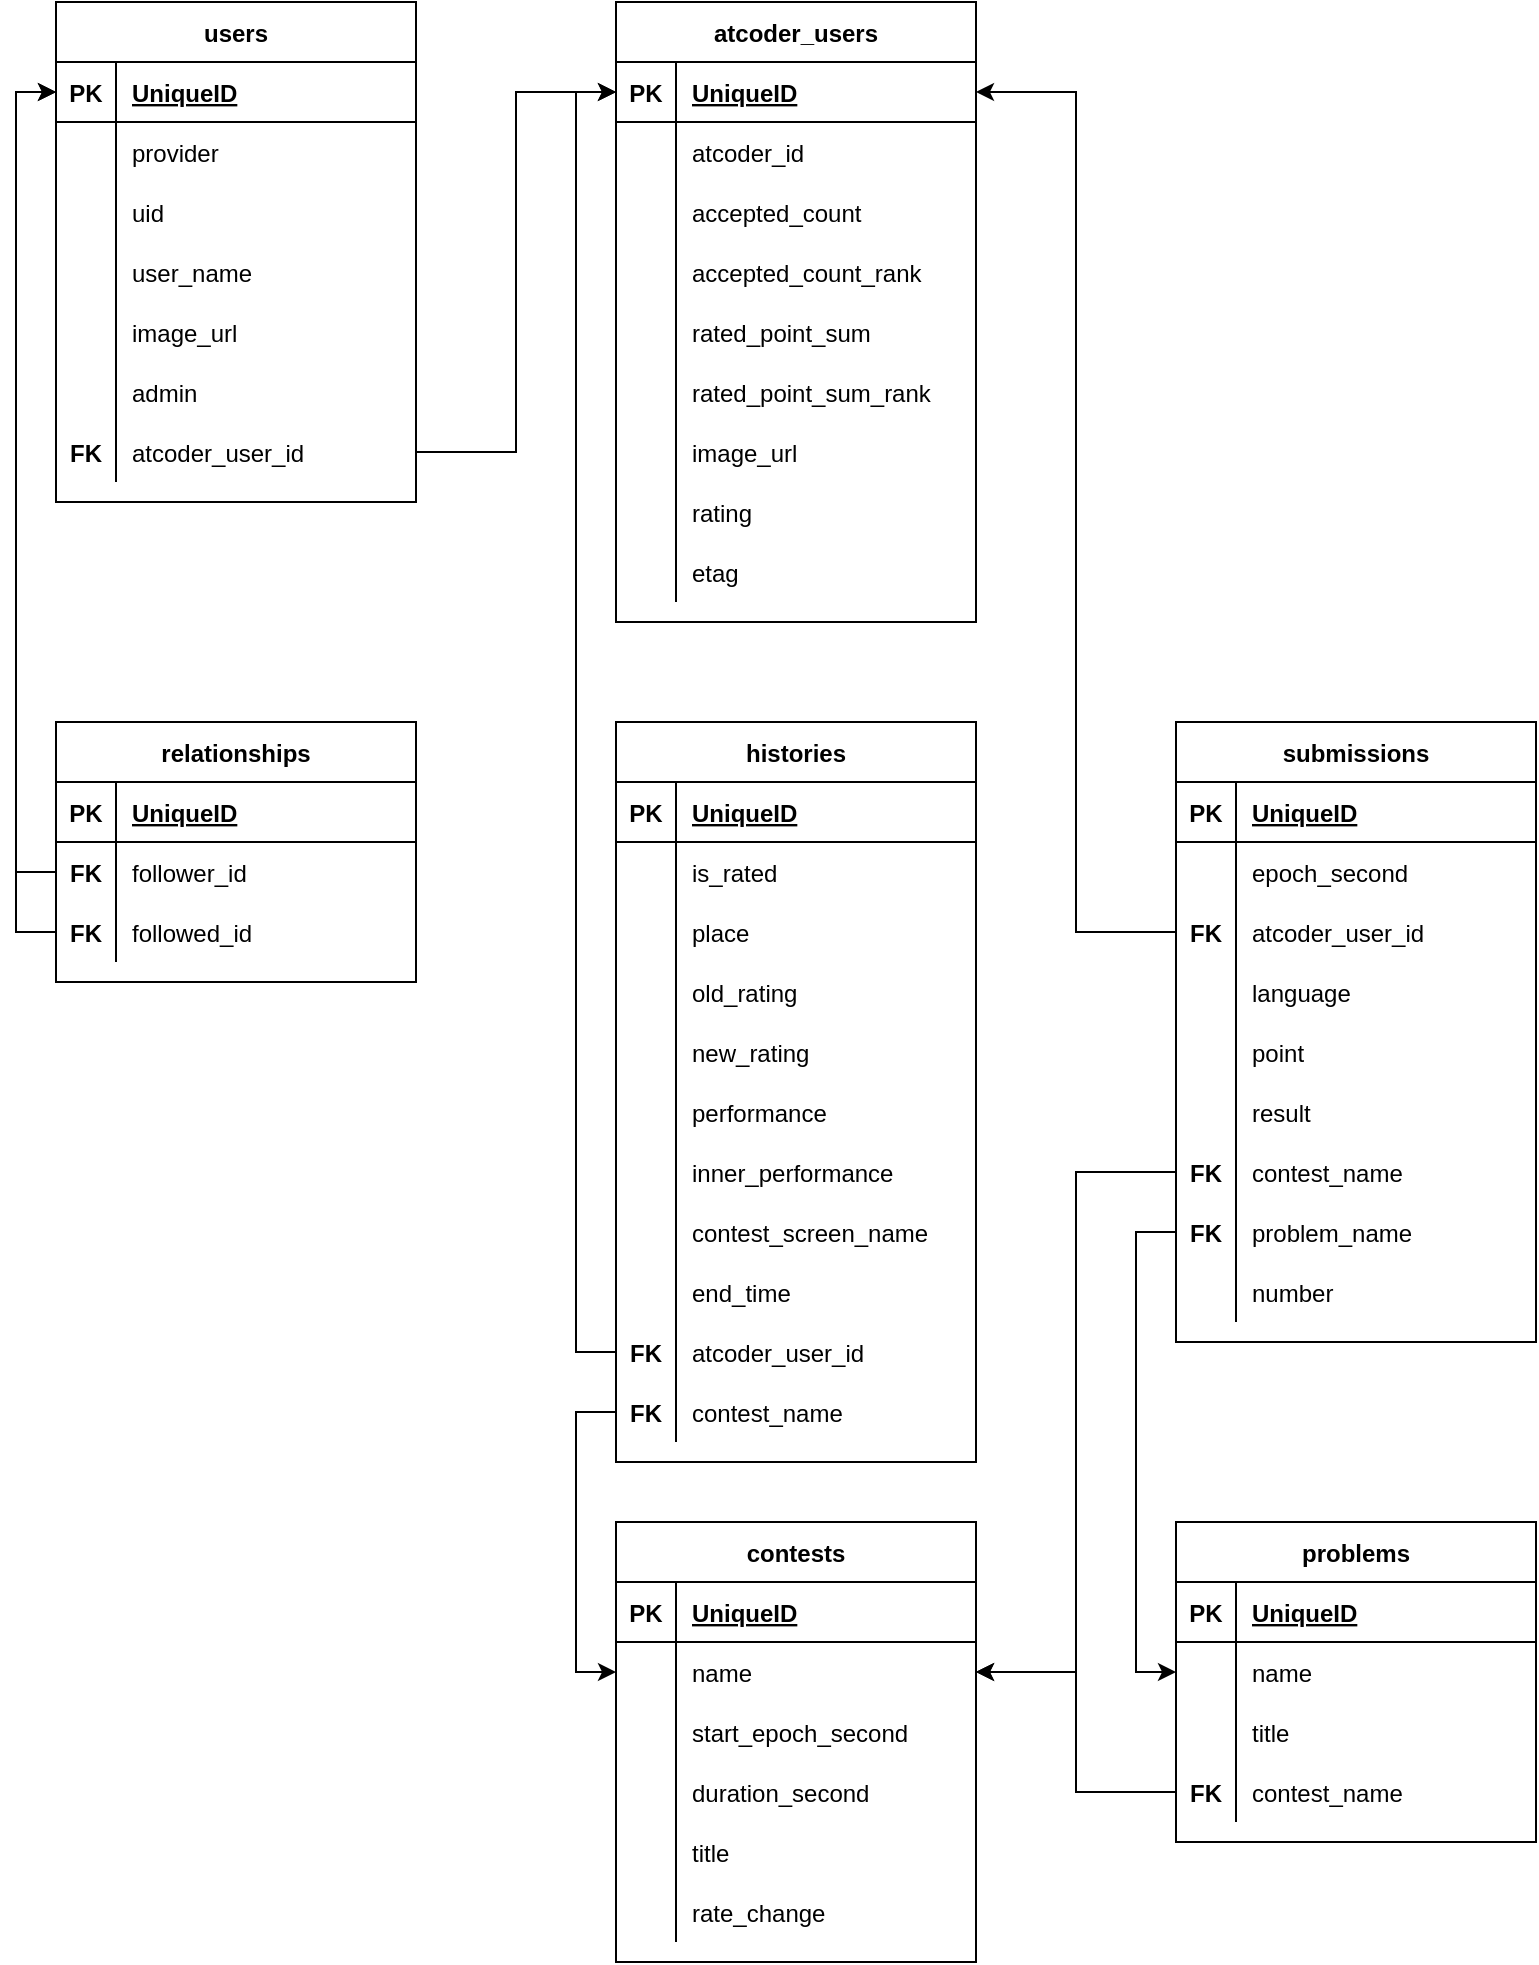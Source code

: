 <mxfile version="13.6.6" type="github">
  <diagram id="X06MHaF-r-GSOuP-bl4L" name="Page-1">
    <mxGraphModel dx="4175" dy="844" grid="1" gridSize="10" guides="1" tooltips="1" connect="1" arrows="1" fold="1" page="1" pageScale="1" pageWidth="827" pageHeight="1169" math="0" shadow="0">
      <root>
        <mxCell id="0" />
        <mxCell id="1" parent="0" />
        <mxCell id="7S8hIyD1JX0GwFK6pojB-204" value="users" style="shape=table;startSize=30;container=1;collapsible=1;childLayout=tableLayout;fixedRows=1;rowLines=0;fontStyle=1;align=center;resizeLast=1;" vertex="1" parent="1">
          <mxGeometry x="-2440" y="40" width="180" height="250" as="geometry" />
        </mxCell>
        <mxCell id="7S8hIyD1JX0GwFK6pojB-205" value="" style="shape=partialRectangle;collapsible=0;dropTarget=0;pointerEvents=0;fillColor=none;top=0;left=0;bottom=1;right=0;points=[[0,0.5],[1,0.5]];portConstraint=eastwest;" vertex="1" parent="7S8hIyD1JX0GwFK6pojB-204">
          <mxGeometry y="30" width="180" height="30" as="geometry" />
        </mxCell>
        <mxCell id="7S8hIyD1JX0GwFK6pojB-206" value="PK" style="shape=partialRectangle;connectable=0;fillColor=none;top=0;left=0;bottom=0;right=0;fontStyle=1;overflow=hidden;" vertex="1" parent="7S8hIyD1JX0GwFK6pojB-205">
          <mxGeometry width="30" height="30" as="geometry" />
        </mxCell>
        <mxCell id="7S8hIyD1JX0GwFK6pojB-207" value="UniqueID" style="shape=partialRectangle;connectable=0;fillColor=none;top=0;left=0;bottom=0;right=0;align=left;spacingLeft=6;fontStyle=5;overflow=hidden;" vertex="1" parent="7S8hIyD1JX0GwFK6pojB-205">
          <mxGeometry x="30" width="150" height="30" as="geometry" />
        </mxCell>
        <mxCell id="7S8hIyD1JX0GwFK6pojB-208" value="" style="shape=partialRectangle;collapsible=0;dropTarget=0;pointerEvents=0;fillColor=none;top=0;left=0;bottom=0;right=0;points=[[0,0.5],[1,0.5]];portConstraint=eastwest;" vertex="1" parent="7S8hIyD1JX0GwFK6pojB-204">
          <mxGeometry y="60" width="180" height="30" as="geometry" />
        </mxCell>
        <mxCell id="7S8hIyD1JX0GwFK6pojB-209" value="" style="shape=partialRectangle;connectable=0;fillColor=none;top=0;left=0;bottom=0;right=0;editable=1;overflow=hidden;" vertex="1" parent="7S8hIyD1JX0GwFK6pojB-208">
          <mxGeometry width="30" height="30" as="geometry" />
        </mxCell>
        <mxCell id="7S8hIyD1JX0GwFK6pojB-210" value="provider" style="shape=partialRectangle;connectable=0;fillColor=none;top=0;left=0;bottom=0;right=0;align=left;spacingLeft=6;overflow=hidden;" vertex="1" parent="7S8hIyD1JX0GwFK6pojB-208">
          <mxGeometry x="30" width="150" height="30" as="geometry" />
        </mxCell>
        <mxCell id="7S8hIyD1JX0GwFK6pojB-211" value="" style="shape=partialRectangle;collapsible=0;dropTarget=0;pointerEvents=0;fillColor=none;top=0;left=0;bottom=0;right=0;points=[[0,0.5],[1,0.5]];portConstraint=eastwest;" vertex="1" parent="7S8hIyD1JX0GwFK6pojB-204">
          <mxGeometry y="90" width="180" height="30" as="geometry" />
        </mxCell>
        <mxCell id="7S8hIyD1JX0GwFK6pojB-212" value="" style="shape=partialRectangle;connectable=0;fillColor=none;top=0;left=0;bottom=0;right=0;editable=1;overflow=hidden;" vertex="1" parent="7S8hIyD1JX0GwFK6pojB-211">
          <mxGeometry width="30" height="30" as="geometry" />
        </mxCell>
        <mxCell id="7S8hIyD1JX0GwFK6pojB-213" value="uid" style="shape=partialRectangle;connectable=0;fillColor=none;top=0;left=0;bottom=0;right=0;align=left;spacingLeft=6;overflow=hidden;" vertex="1" parent="7S8hIyD1JX0GwFK6pojB-211">
          <mxGeometry x="30" width="150" height="30" as="geometry" />
        </mxCell>
        <mxCell id="7S8hIyD1JX0GwFK6pojB-214" value="" style="shape=partialRectangle;collapsible=0;dropTarget=0;pointerEvents=0;fillColor=none;top=0;left=0;bottom=0;right=0;points=[[0,0.5],[1,0.5]];portConstraint=eastwest;" vertex="1" parent="7S8hIyD1JX0GwFK6pojB-204">
          <mxGeometry y="120" width="180" height="30" as="geometry" />
        </mxCell>
        <mxCell id="7S8hIyD1JX0GwFK6pojB-215" value="" style="shape=partialRectangle;connectable=0;fillColor=none;top=0;left=0;bottom=0;right=0;editable=1;overflow=hidden;" vertex="1" parent="7S8hIyD1JX0GwFK6pojB-214">
          <mxGeometry width="30" height="30" as="geometry" />
        </mxCell>
        <mxCell id="7S8hIyD1JX0GwFK6pojB-216" value="user_name" style="shape=partialRectangle;connectable=0;fillColor=none;top=0;left=0;bottom=0;right=0;align=left;spacingLeft=6;overflow=hidden;" vertex="1" parent="7S8hIyD1JX0GwFK6pojB-214">
          <mxGeometry x="30" width="150" height="30" as="geometry" />
        </mxCell>
        <mxCell id="7S8hIyD1JX0GwFK6pojB-217" value="" style="shape=partialRectangle;collapsible=0;dropTarget=0;pointerEvents=0;fillColor=none;top=0;left=0;bottom=0;right=0;points=[[0,0.5],[1,0.5]];portConstraint=eastwest;" vertex="1" parent="7S8hIyD1JX0GwFK6pojB-204">
          <mxGeometry y="150" width="180" height="30" as="geometry" />
        </mxCell>
        <mxCell id="7S8hIyD1JX0GwFK6pojB-218" value="" style="shape=partialRectangle;connectable=0;fillColor=none;top=0;left=0;bottom=0;right=0;editable=1;overflow=hidden;" vertex="1" parent="7S8hIyD1JX0GwFK6pojB-217">
          <mxGeometry width="30" height="30" as="geometry" />
        </mxCell>
        <mxCell id="7S8hIyD1JX0GwFK6pojB-219" value="image_url" style="shape=partialRectangle;connectable=0;fillColor=none;top=0;left=0;bottom=0;right=0;align=left;spacingLeft=6;overflow=hidden;" vertex="1" parent="7S8hIyD1JX0GwFK6pojB-217">
          <mxGeometry x="30" width="150" height="30" as="geometry" />
        </mxCell>
        <mxCell id="7S8hIyD1JX0GwFK6pojB-220" value="" style="shape=partialRectangle;collapsible=0;dropTarget=0;pointerEvents=0;fillColor=none;top=0;left=0;bottom=0;right=0;points=[[0,0.5],[1,0.5]];portConstraint=eastwest;" vertex="1" parent="7S8hIyD1JX0GwFK6pojB-204">
          <mxGeometry y="180" width="180" height="30" as="geometry" />
        </mxCell>
        <mxCell id="7S8hIyD1JX0GwFK6pojB-221" value="" style="shape=partialRectangle;connectable=0;fillColor=none;top=0;left=0;bottom=0;right=0;editable=1;overflow=hidden;" vertex="1" parent="7S8hIyD1JX0GwFK6pojB-220">
          <mxGeometry width="30" height="30" as="geometry" />
        </mxCell>
        <mxCell id="7S8hIyD1JX0GwFK6pojB-222" value="admin" style="shape=partialRectangle;connectable=0;fillColor=none;top=0;left=0;bottom=0;right=0;align=left;spacingLeft=6;overflow=hidden;" vertex="1" parent="7S8hIyD1JX0GwFK6pojB-220">
          <mxGeometry x="30" width="150" height="30" as="geometry" />
        </mxCell>
        <mxCell id="7S8hIyD1JX0GwFK6pojB-223" value="" style="shape=partialRectangle;collapsible=0;dropTarget=0;pointerEvents=0;fillColor=none;top=0;left=0;bottom=0;right=0;points=[[0,0.5],[1,0.5]];portConstraint=eastwest;" vertex="1" parent="7S8hIyD1JX0GwFK6pojB-204">
          <mxGeometry y="210" width="180" height="30" as="geometry" />
        </mxCell>
        <mxCell id="7S8hIyD1JX0GwFK6pojB-224" value="FK" style="shape=partialRectangle;connectable=0;fillColor=none;top=0;left=0;bottom=0;right=0;editable=1;overflow=hidden;fontStyle=1" vertex="1" parent="7S8hIyD1JX0GwFK6pojB-223">
          <mxGeometry width="30" height="30" as="geometry" />
        </mxCell>
        <mxCell id="7S8hIyD1JX0GwFK6pojB-225" value="atcoder_user_id" style="shape=partialRectangle;connectable=0;fillColor=none;top=0;left=0;bottom=0;right=0;align=left;spacingLeft=6;overflow=hidden;" vertex="1" parent="7S8hIyD1JX0GwFK6pojB-223">
          <mxGeometry x="30" width="150" height="30" as="geometry" />
        </mxCell>
        <mxCell id="7S8hIyD1JX0GwFK6pojB-230" style="edgeStyle=orthogonalEdgeStyle;rounded=0;orthogonalLoop=1;jettySize=auto;html=1;exitX=1;exitY=0.5;exitDx=0;exitDy=0;" edge="1" parent="1" source="7S8hIyD1JX0GwFK6pojB-223" target="7S8hIyD1JX0GwFK6pojB-177">
          <mxGeometry relative="1" as="geometry" />
        </mxCell>
        <mxCell id="7S8hIyD1JX0GwFK6pojB-231" style="edgeStyle=orthogonalEdgeStyle;rounded=0;orthogonalLoop=1;jettySize=auto;html=1;exitX=0;exitY=0.5;exitDx=0;exitDy=0;entryX=0;entryY=0.5;entryDx=0;entryDy=0;" edge="1" parent="1" source="7S8hIyD1JX0GwFK6pojB-7" target="7S8hIyD1JX0GwFK6pojB-205">
          <mxGeometry relative="1" as="geometry" />
        </mxCell>
        <mxCell id="7S8hIyD1JX0GwFK6pojB-232" style="edgeStyle=orthogonalEdgeStyle;rounded=0;orthogonalLoop=1;jettySize=auto;html=1;exitX=0;exitY=0.5;exitDx=0;exitDy=0;entryX=0;entryY=0.5;entryDx=0;entryDy=0;" edge="1" parent="1" source="7S8hIyD1JX0GwFK6pojB-10" target="7S8hIyD1JX0GwFK6pojB-205">
          <mxGeometry relative="1" as="geometry" />
        </mxCell>
        <mxCell id="7S8hIyD1JX0GwFK6pojB-3" value="relationships" style="shape=table;startSize=30;container=1;collapsible=1;childLayout=tableLayout;fixedRows=1;rowLines=0;fontStyle=1;align=center;resizeLast=1;" vertex="1" parent="1">
          <mxGeometry x="-2440" y="400" width="180" height="130" as="geometry" />
        </mxCell>
        <mxCell id="7S8hIyD1JX0GwFK6pojB-4" value="" style="shape=partialRectangle;collapsible=0;dropTarget=0;pointerEvents=0;fillColor=none;top=0;left=0;bottom=1;right=0;points=[[0,0.5],[1,0.5]];portConstraint=eastwest;" vertex="1" parent="7S8hIyD1JX0GwFK6pojB-3">
          <mxGeometry y="30" width="180" height="30" as="geometry" />
        </mxCell>
        <mxCell id="7S8hIyD1JX0GwFK6pojB-5" value="PK" style="shape=partialRectangle;connectable=0;fillColor=none;top=0;left=0;bottom=0;right=0;fontStyle=1;overflow=hidden;" vertex="1" parent="7S8hIyD1JX0GwFK6pojB-4">
          <mxGeometry width="30" height="30" as="geometry" />
        </mxCell>
        <mxCell id="7S8hIyD1JX0GwFK6pojB-6" value="UniqueID" style="shape=partialRectangle;connectable=0;fillColor=none;top=0;left=0;bottom=0;right=0;align=left;spacingLeft=6;fontStyle=5;overflow=hidden;" vertex="1" parent="7S8hIyD1JX0GwFK6pojB-4">
          <mxGeometry x="30" width="150" height="30" as="geometry" />
        </mxCell>
        <mxCell id="7S8hIyD1JX0GwFK6pojB-7" value="" style="shape=partialRectangle;collapsible=0;dropTarget=0;pointerEvents=0;fillColor=none;top=0;left=0;bottom=0;right=0;points=[[0,0.5],[1,0.5]];portConstraint=eastwest;" vertex="1" parent="7S8hIyD1JX0GwFK6pojB-3">
          <mxGeometry y="60" width="180" height="30" as="geometry" />
        </mxCell>
        <mxCell id="7S8hIyD1JX0GwFK6pojB-8" value="FK" style="shape=partialRectangle;connectable=0;fillColor=none;top=0;left=0;bottom=0;right=0;editable=1;overflow=hidden;fontStyle=1" vertex="1" parent="7S8hIyD1JX0GwFK6pojB-7">
          <mxGeometry width="30" height="30" as="geometry" />
        </mxCell>
        <mxCell id="7S8hIyD1JX0GwFK6pojB-9" value="follower_id" style="shape=partialRectangle;connectable=0;fillColor=none;top=0;left=0;bottom=0;right=0;align=left;spacingLeft=6;overflow=hidden;" vertex="1" parent="7S8hIyD1JX0GwFK6pojB-7">
          <mxGeometry x="30" width="150" height="30" as="geometry" />
        </mxCell>
        <mxCell id="7S8hIyD1JX0GwFK6pojB-10" value="" style="shape=partialRectangle;collapsible=0;dropTarget=0;pointerEvents=0;fillColor=none;top=0;left=0;bottom=0;right=0;points=[[0,0.5],[1,0.5]];portConstraint=eastwest;" vertex="1" parent="7S8hIyD1JX0GwFK6pojB-3">
          <mxGeometry y="90" width="180" height="30" as="geometry" />
        </mxCell>
        <mxCell id="7S8hIyD1JX0GwFK6pojB-11" value="FK" style="shape=partialRectangle;connectable=0;fillColor=none;top=0;left=0;bottom=0;right=0;editable=1;overflow=hidden;fontStyle=1" vertex="1" parent="7S8hIyD1JX0GwFK6pojB-10">
          <mxGeometry width="30" height="30" as="geometry" />
        </mxCell>
        <mxCell id="7S8hIyD1JX0GwFK6pojB-12" value="followed_id" style="shape=partialRectangle;connectable=0;fillColor=none;top=0;left=0;bottom=0;right=0;align=left;spacingLeft=6;overflow=hidden;" vertex="1" parent="7S8hIyD1JX0GwFK6pojB-10">
          <mxGeometry x="30" width="150" height="30" as="geometry" />
        </mxCell>
        <mxCell id="7S8hIyD1JX0GwFK6pojB-148" value="submissions" style="shape=table;startSize=30;container=1;collapsible=1;childLayout=tableLayout;fixedRows=1;rowLines=0;fontStyle=1;align=center;resizeLast=1;" vertex="1" parent="1">
          <mxGeometry x="-1880" y="400" width="180" height="310" as="geometry" />
        </mxCell>
        <mxCell id="7S8hIyD1JX0GwFK6pojB-149" value="" style="shape=partialRectangle;collapsible=0;dropTarget=0;pointerEvents=0;fillColor=none;top=0;left=0;bottom=1;right=0;points=[[0,0.5],[1,0.5]];portConstraint=eastwest;" vertex="1" parent="7S8hIyD1JX0GwFK6pojB-148">
          <mxGeometry y="30" width="180" height="30" as="geometry" />
        </mxCell>
        <mxCell id="7S8hIyD1JX0GwFK6pojB-150" value="PK" style="shape=partialRectangle;connectable=0;fillColor=none;top=0;left=0;bottom=0;right=0;fontStyle=1;overflow=hidden;" vertex="1" parent="7S8hIyD1JX0GwFK6pojB-149">
          <mxGeometry width="30" height="30" as="geometry" />
        </mxCell>
        <mxCell id="7S8hIyD1JX0GwFK6pojB-151" value="UniqueID" style="shape=partialRectangle;connectable=0;fillColor=none;top=0;left=0;bottom=0;right=0;align=left;spacingLeft=6;fontStyle=5;overflow=hidden;" vertex="1" parent="7S8hIyD1JX0GwFK6pojB-149">
          <mxGeometry x="30" width="150" height="30" as="geometry" />
        </mxCell>
        <mxCell id="7S8hIyD1JX0GwFK6pojB-152" value="" style="shape=partialRectangle;collapsible=0;dropTarget=0;pointerEvents=0;fillColor=none;top=0;left=0;bottom=0;right=0;points=[[0,0.5],[1,0.5]];portConstraint=eastwest;" vertex="1" parent="7S8hIyD1JX0GwFK6pojB-148">
          <mxGeometry y="60" width="180" height="30" as="geometry" />
        </mxCell>
        <mxCell id="7S8hIyD1JX0GwFK6pojB-153" value="" style="shape=partialRectangle;connectable=0;fillColor=none;top=0;left=0;bottom=0;right=0;editable=1;overflow=hidden;" vertex="1" parent="7S8hIyD1JX0GwFK6pojB-152">
          <mxGeometry width="30" height="30" as="geometry" />
        </mxCell>
        <mxCell id="7S8hIyD1JX0GwFK6pojB-154" value="epoch_second" style="shape=partialRectangle;connectable=0;fillColor=none;top=0;left=0;bottom=0;right=0;align=left;spacingLeft=6;overflow=hidden;" vertex="1" parent="7S8hIyD1JX0GwFK6pojB-152">
          <mxGeometry x="30" width="150" height="30" as="geometry" />
        </mxCell>
        <mxCell id="7S8hIyD1JX0GwFK6pojB-155" value="" style="shape=partialRectangle;collapsible=0;dropTarget=0;pointerEvents=0;fillColor=none;top=0;left=0;bottom=0;right=0;points=[[0,0.5],[1,0.5]];portConstraint=eastwest;" vertex="1" parent="7S8hIyD1JX0GwFK6pojB-148">
          <mxGeometry y="90" width="180" height="30" as="geometry" />
        </mxCell>
        <mxCell id="7S8hIyD1JX0GwFK6pojB-156" value="FK" style="shape=partialRectangle;connectable=0;fillColor=none;top=0;left=0;bottom=0;right=0;editable=1;overflow=hidden;fontStyle=1" vertex="1" parent="7S8hIyD1JX0GwFK6pojB-155">
          <mxGeometry width="30" height="30" as="geometry" />
        </mxCell>
        <mxCell id="7S8hIyD1JX0GwFK6pojB-157" value="atcoder_user_id" style="shape=partialRectangle;connectable=0;fillColor=none;top=0;left=0;bottom=0;right=0;align=left;spacingLeft=6;overflow=hidden;" vertex="1" parent="7S8hIyD1JX0GwFK6pojB-155">
          <mxGeometry x="30" width="150" height="30" as="geometry" />
        </mxCell>
        <mxCell id="7S8hIyD1JX0GwFK6pojB-158" value="" style="shape=partialRectangle;collapsible=0;dropTarget=0;pointerEvents=0;fillColor=none;top=0;left=0;bottom=0;right=0;points=[[0,0.5],[1,0.5]];portConstraint=eastwest;" vertex="1" parent="7S8hIyD1JX0GwFK6pojB-148">
          <mxGeometry y="120" width="180" height="30" as="geometry" />
        </mxCell>
        <mxCell id="7S8hIyD1JX0GwFK6pojB-159" value="" style="shape=partialRectangle;connectable=0;fillColor=none;top=0;left=0;bottom=0;right=0;editable=1;overflow=hidden;" vertex="1" parent="7S8hIyD1JX0GwFK6pojB-158">
          <mxGeometry width="30" height="30" as="geometry" />
        </mxCell>
        <mxCell id="7S8hIyD1JX0GwFK6pojB-160" value="language" style="shape=partialRectangle;connectable=0;fillColor=none;top=0;left=0;bottom=0;right=0;align=left;spacingLeft=6;overflow=hidden;" vertex="1" parent="7S8hIyD1JX0GwFK6pojB-158">
          <mxGeometry x="30" width="150" height="30" as="geometry" />
        </mxCell>
        <mxCell id="7S8hIyD1JX0GwFK6pojB-161" value="" style="shape=partialRectangle;collapsible=0;dropTarget=0;pointerEvents=0;fillColor=none;top=0;left=0;bottom=0;right=0;points=[[0,0.5],[1,0.5]];portConstraint=eastwest;" vertex="1" parent="7S8hIyD1JX0GwFK6pojB-148">
          <mxGeometry y="150" width="180" height="30" as="geometry" />
        </mxCell>
        <mxCell id="7S8hIyD1JX0GwFK6pojB-162" value="" style="shape=partialRectangle;connectable=0;fillColor=none;top=0;left=0;bottom=0;right=0;editable=1;overflow=hidden;" vertex="1" parent="7S8hIyD1JX0GwFK6pojB-161">
          <mxGeometry width="30" height="30" as="geometry" />
        </mxCell>
        <mxCell id="7S8hIyD1JX0GwFK6pojB-163" value="point" style="shape=partialRectangle;connectable=0;fillColor=none;top=0;left=0;bottom=0;right=0;align=left;spacingLeft=6;overflow=hidden;" vertex="1" parent="7S8hIyD1JX0GwFK6pojB-161">
          <mxGeometry x="30" width="150" height="30" as="geometry" />
        </mxCell>
        <mxCell id="7S8hIyD1JX0GwFK6pojB-164" value="" style="shape=partialRectangle;collapsible=0;dropTarget=0;pointerEvents=0;fillColor=none;top=0;left=0;bottom=0;right=0;points=[[0,0.5],[1,0.5]];portConstraint=eastwest;" vertex="1" parent="7S8hIyD1JX0GwFK6pojB-148">
          <mxGeometry y="180" width="180" height="30" as="geometry" />
        </mxCell>
        <mxCell id="7S8hIyD1JX0GwFK6pojB-165" value="" style="shape=partialRectangle;connectable=0;fillColor=none;top=0;left=0;bottom=0;right=0;editable=1;overflow=hidden;" vertex="1" parent="7S8hIyD1JX0GwFK6pojB-164">
          <mxGeometry width="30" height="30" as="geometry" />
        </mxCell>
        <mxCell id="7S8hIyD1JX0GwFK6pojB-166" value="result" style="shape=partialRectangle;connectable=0;fillColor=none;top=0;left=0;bottom=0;right=0;align=left;spacingLeft=6;overflow=hidden;" vertex="1" parent="7S8hIyD1JX0GwFK6pojB-164">
          <mxGeometry x="30" width="150" height="30" as="geometry" />
        </mxCell>
        <mxCell id="7S8hIyD1JX0GwFK6pojB-167" value="" style="shape=partialRectangle;collapsible=0;dropTarget=0;pointerEvents=0;fillColor=none;top=0;left=0;bottom=0;right=0;points=[[0,0.5],[1,0.5]];portConstraint=eastwest;" vertex="1" parent="7S8hIyD1JX0GwFK6pojB-148">
          <mxGeometry y="210" width="180" height="30" as="geometry" />
        </mxCell>
        <mxCell id="7S8hIyD1JX0GwFK6pojB-168" value="FK" style="shape=partialRectangle;connectable=0;fillColor=none;top=0;left=0;bottom=0;right=0;editable=1;overflow=hidden;fontStyle=1" vertex="1" parent="7S8hIyD1JX0GwFK6pojB-167">
          <mxGeometry width="30" height="30" as="geometry" />
        </mxCell>
        <mxCell id="7S8hIyD1JX0GwFK6pojB-169" value="contest_name" style="shape=partialRectangle;connectable=0;fillColor=none;top=0;left=0;bottom=0;right=0;align=left;spacingLeft=6;overflow=hidden;" vertex="1" parent="7S8hIyD1JX0GwFK6pojB-167">
          <mxGeometry x="30" width="150" height="30" as="geometry" />
        </mxCell>
        <mxCell id="7S8hIyD1JX0GwFK6pojB-170" value="" style="shape=partialRectangle;collapsible=0;dropTarget=0;pointerEvents=0;fillColor=none;top=0;left=0;bottom=0;right=0;points=[[0,0.5],[1,0.5]];portConstraint=eastwest;" vertex="1" parent="7S8hIyD1JX0GwFK6pojB-148">
          <mxGeometry y="240" width="180" height="30" as="geometry" />
        </mxCell>
        <mxCell id="7S8hIyD1JX0GwFK6pojB-171" value="FK" style="shape=partialRectangle;connectable=0;fillColor=none;top=0;left=0;bottom=0;right=0;editable=1;overflow=hidden;fontStyle=1" vertex="1" parent="7S8hIyD1JX0GwFK6pojB-170">
          <mxGeometry width="30" height="30" as="geometry" />
        </mxCell>
        <mxCell id="7S8hIyD1JX0GwFK6pojB-172" value="problem_name" style="shape=partialRectangle;connectable=0;fillColor=none;top=0;left=0;bottom=0;right=0;align=left;spacingLeft=6;overflow=hidden;" vertex="1" parent="7S8hIyD1JX0GwFK6pojB-170">
          <mxGeometry x="30" width="150" height="30" as="geometry" />
        </mxCell>
        <mxCell id="7S8hIyD1JX0GwFK6pojB-173" value="" style="shape=partialRectangle;collapsible=0;dropTarget=0;pointerEvents=0;fillColor=none;top=0;left=0;bottom=0;right=0;points=[[0,0.5],[1,0.5]];portConstraint=eastwest;" vertex="1" parent="7S8hIyD1JX0GwFK6pojB-148">
          <mxGeometry y="270" width="180" height="30" as="geometry" />
        </mxCell>
        <mxCell id="7S8hIyD1JX0GwFK6pojB-174" value="" style="shape=partialRectangle;connectable=0;fillColor=none;top=0;left=0;bottom=0;right=0;editable=1;overflow=hidden;fontStyle=1" vertex="1" parent="7S8hIyD1JX0GwFK6pojB-173">
          <mxGeometry width="30" height="30" as="geometry" />
        </mxCell>
        <mxCell id="7S8hIyD1JX0GwFK6pojB-175" value="number" style="shape=partialRectangle;connectable=0;fillColor=none;top=0;left=0;bottom=0;right=0;align=left;spacingLeft=6;overflow=hidden;" vertex="1" parent="7S8hIyD1JX0GwFK6pojB-173">
          <mxGeometry x="30" width="150" height="30" as="geometry" />
        </mxCell>
        <mxCell id="7S8hIyD1JX0GwFK6pojB-246" style="edgeStyle=orthogonalEdgeStyle;rounded=0;orthogonalLoop=1;jettySize=auto;html=1;exitX=0;exitY=0.5;exitDx=0;exitDy=0;entryX=1;entryY=0.5;entryDx=0;entryDy=0;" edge="1" parent="1" source="7S8hIyD1JX0GwFK6pojB-155" target="7S8hIyD1JX0GwFK6pojB-177">
          <mxGeometry relative="1" as="geometry">
            <Array as="points">
              <mxPoint x="-1930" y="505" />
              <mxPoint x="-1930" y="85" />
            </Array>
          </mxGeometry>
        </mxCell>
        <mxCell id="7S8hIyD1JX0GwFK6pojB-176" value="atcoder_users" style="shape=table;startSize=30;container=1;collapsible=1;childLayout=tableLayout;fixedRows=1;rowLines=0;fontStyle=1;align=center;resizeLast=1;" vertex="1" parent="1">
          <mxGeometry x="-2160" y="40" width="180" height="310" as="geometry" />
        </mxCell>
        <mxCell id="7S8hIyD1JX0GwFK6pojB-177" value="" style="shape=partialRectangle;collapsible=0;dropTarget=0;pointerEvents=0;fillColor=none;top=0;left=0;bottom=1;right=0;points=[[0,0.5],[1,0.5]];portConstraint=eastwest;" vertex="1" parent="7S8hIyD1JX0GwFK6pojB-176">
          <mxGeometry y="30" width="180" height="30" as="geometry" />
        </mxCell>
        <mxCell id="7S8hIyD1JX0GwFK6pojB-178" value="PK" style="shape=partialRectangle;connectable=0;fillColor=none;top=0;left=0;bottom=0;right=0;fontStyle=1;overflow=hidden;" vertex="1" parent="7S8hIyD1JX0GwFK6pojB-177">
          <mxGeometry width="30" height="30" as="geometry" />
        </mxCell>
        <mxCell id="7S8hIyD1JX0GwFK6pojB-179" value="UniqueID" style="shape=partialRectangle;connectable=0;fillColor=none;top=0;left=0;bottom=0;right=0;align=left;spacingLeft=6;fontStyle=5;overflow=hidden;" vertex="1" parent="7S8hIyD1JX0GwFK6pojB-177">
          <mxGeometry x="30" width="150" height="30" as="geometry" />
        </mxCell>
        <mxCell id="7S8hIyD1JX0GwFK6pojB-180" value="" style="shape=partialRectangle;collapsible=0;dropTarget=0;pointerEvents=0;fillColor=none;top=0;left=0;bottom=0;right=0;points=[[0,0.5],[1,0.5]];portConstraint=eastwest;" vertex="1" parent="7S8hIyD1JX0GwFK6pojB-176">
          <mxGeometry y="60" width="180" height="30" as="geometry" />
        </mxCell>
        <mxCell id="7S8hIyD1JX0GwFK6pojB-181" value="" style="shape=partialRectangle;connectable=0;fillColor=none;top=0;left=0;bottom=0;right=0;editable=1;overflow=hidden;" vertex="1" parent="7S8hIyD1JX0GwFK6pojB-180">
          <mxGeometry width="30" height="30" as="geometry" />
        </mxCell>
        <mxCell id="7S8hIyD1JX0GwFK6pojB-182" value="atcoder_id" style="shape=partialRectangle;connectable=0;fillColor=none;top=0;left=0;bottom=0;right=0;align=left;spacingLeft=6;overflow=hidden;" vertex="1" parent="7S8hIyD1JX0GwFK6pojB-180">
          <mxGeometry x="30" width="150" height="30" as="geometry" />
        </mxCell>
        <mxCell id="7S8hIyD1JX0GwFK6pojB-183" value="" style="shape=partialRectangle;collapsible=0;dropTarget=0;pointerEvents=0;fillColor=none;top=0;left=0;bottom=0;right=0;points=[[0,0.5],[1,0.5]];portConstraint=eastwest;" vertex="1" parent="7S8hIyD1JX0GwFK6pojB-176">
          <mxGeometry y="90" width="180" height="30" as="geometry" />
        </mxCell>
        <mxCell id="7S8hIyD1JX0GwFK6pojB-184" value="" style="shape=partialRectangle;connectable=0;fillColor=none;top=0;left=0;bottom=0;right=0;editable=1;overflow=hidden;" vertex="1" parent="7S8hIyD1JX0GwFK6pojB-183">
          <mxGeometry width="30" height="30" as="geometry" />
        </mxCell>
        <mxCell id="7S8hIyD1JX0GwFK6pojB-185" value="accepted_count" style="shape=partialRectangle;connectable=0;fillColor=none;top=0;left=0;bottom=0;right=0;align=left;spacingLeft=6;overflow=hidden;" vertex="1" parent="7S8hIyD1JX0GwFK6pojB-183">
          <mxGeometry x="30" width="150" height="30" as="geometry" />
        </mxCell>
        <mxCell id="7S8hIyD1JX0GwFK6pojB-186" value="" style="shape=partialRectangle;collapsible=0;dropTarget=0;pointerEvents=0;fillColor=none;top=0;left=0;bottom=0;right=0;points=[[0,0.5],[1,0.5]];portConstraint=eastwest;" vertex="1" parent="7S8hIyD1JX0GwFK6pojB-176">
          <mxGeometry y="120" width="180" height="30" as="geometry" />
        </mxCell>
        <mxCell id="7S8hIyD1JX0GwFK6pojB-187" value="" style="shape=partialRectangle;connectable=0;fillColor=none;top=0;left=0;bottom=0;right=0;editable=1;overflow=hidden;" vertex="1" parent="7S8hIyD1JX0GwFK6pojB-186">
          <mxGeometry width="30" height="30" as="geometry" />
        </mxCell>
        <mxCell id="7S8hIyD1JX0GwFK6pojB-188" value="accepted_count_rank" style="shape=partialRectangle;connectable=0;fillColor=none;top=0;left=0;bottom=0;right=0;align=left;spacingLeft=6;overflow=hidden;" vertex="1" parent="7S8hIyD1JX0GwFK6pojB-186">
          <mxGeometry x="30" width="150" height="30" as="geometry" />
        </mxCell>
        <mxCell id="7S8hIyD1JX0GwFK6pojB-189" value="" style="shape=partialRectangle;collapsible=0;dropTarget=0;pointerEvents=0;fillColor=none;top=0;left=0;bottom=0;right=0;points=[[0,0.5],[1,0.5]];portConstraint=eastwest;" vertex="1" parent="7S8hIyD1JX0GwFK6pojB-176">
          <mxGeometry y="150" width="180" height="30" as="geometry" />
        </mxCell>
        <mxCell id="7S8hIyD1JX0GwFK6pojB-190" value="" style="shape=partialRectangle;connectable=0;fillColor=none;top=0;left=0;bottom=0;right=0;editable=1;overflow=hidden;" vertex="1" parent="7S8hIyD1JX0GwFK6pojB-189">
          <mxGeometry width="30" height="30" as="geometry" />
        </mxCell>
        <mxCell id="7S8hIyD1JX0GwFK6pojB-191" value="rated_point_sum" style="shape=partialRectangle;connectable=0;fillColor=none;top=0;left=0;bottom=0;right=0;align=left;spacingLeft=6;overflow=hidden;" vertex="1" parent="7S8hIyD1JX0GwFK6pojB-189">
          <mxGeometry x="30" width="150" height="30" as="geometry" />
        </mxCell>
        <mxCell id="7S8hIyD1JX0GwFK6pojB-192" value="" style="shape=partialRectangle;collapsible=0;dropTarget=0;pointerEvents=0;fillColor=none;top=0;left=0;bottom=0;right=0;points=[[0,0.5],[1,0.5]];portConstraint=eastwest;" vertex="1" parent="7S8hIyD1JX0GwFK6pojB-176">
          <mxGeometry y="180" width="180" height="30" as="geometry" />
        </mxCell>
        <mxCell id="7S8hIyD1JX0GwFK6pojB-193" value="" style="shape=partialRectangle;connectable=0;fillColor=none;top=0;left=0;bottom=0;right=0;editable=1;overflow=hidden;" vertex="1" parent="7S8hIyD1JX0GwFK6pojB-192">
          <mxGeometry width="30" height="30" as="geometry" />
        </mxCell>
        <mxCell id="7S8hIyD1JX0GwFK6pojB-194" value="rated_point_sum_rank" style="shape=partialRectangle;connectable=0;fillColor=none;top=0;left=0;bottom=0;right=0;align=left;spacingLeft=6;overflow=hidden;" vertex="1" parent="7S8hIyD1JX0GwFK6pojB-192">
          <mxGeometry x="30" width="150" height="30" as="geometry" />
        </mxCell>
        <mxCell id="7S8hIyD1JX0GwFK6pojB-195" value="" style="shape=partialRectangle;collapsible=0;dropTarget=0;pointerEvents=0;fillColor=none;top=0;left=0;bottom=0;right=0;points=[[0,0.5],[1,0.5]];portConstraint=eastwest;" vertex="1" parent="7S8hIyD1JX0GwFK6pojB-176">
          <mxGeometry y="210" width="180" height="30" as="geometry" />
        </mxCell>
        <mxCell id="7S8hIyD1JX0GwFK6pojB-196" value="" style="shape=partialRectangle;connectable=0;fillColor=none;top=0;left=0;bottom=0;right=0;editable=1;overflow=hidden;" vertex="1" parent="7S8hIyD1JX0GwFK6pojB-195">
          <mxGeometry width="30" height="30" as="geometry" />
        </mxCell>
        <mxCell id="7S8hIyD1JX0GwFK6pojB-197" value="image_url" style="shape=partialRectangle;connectable=0;fillColor=none;top=0;left=0;bottom=0;right=0;align=left;spacingLeft=6;overflow=hidden;" vertex="1" parent="7S8hIyD1JX0GwFK6pojB-195">
          <mxGeometry x="30" width="150" height="30" as="geometry" />
        </mxCell>
        <mxCell id="7S8hIyD1JX0GwFK6pojB-198" value="" style="shape=partialRectangle;collapsible=0;dropTarget=0;pointerEvents=0;fillColor=none;top=0;left=0;bottom=0;right=0;points=[[0,0.5],[1,0.5]];portConstraint=eastwest;" vertex="1" parent="7S8hIyD1JX0GwFK6pojB-176">
          <mxGeometry y="240" width="180" height="30" as="geometry" />
        </mxCell>
        <mxCell id="7S8hIyD1JX0GwFK6pojB-199" value="" style="shape=partialRectangle;connectable=0;fillColor=none;top=0;left=0;bottom=0;right=0;editable=1;overflow=hidden;" vertex="1" parent="7S8hIyD1JX0GwFK6pojB-198">
          <mxGeometry width="30" height="30" as="geometry" />
        </mxCell>
        <mxCell id="7S8hIyD1JX0GwFK6pojB-200" value="rating" style="shape=partialRectangle;connectable=0;fillColor=none;top=0;left=0;bottom=0;right=0;align=left;spacingLeft=6;overflow=hidden;" vertex="1" parent="7S8hIyD1JX0GwFK6pojB-198">
          <mxGeometry x="30" width="150" height="30" as="geometry" />
        </mxCell>
        <mxCell id="7S8hIyD1JX0GwFK6pojB-201" value="" style="shape=partialRectangle;collapsible=0;dropTarget=0;pointerEvents=0;fillColor=none;top=0;left=0;bottom=0;right=0;points=[[0,0.5],[1,0.5]];portConstraint=eastwest;" vertex="1" parent="7S8hIyD1JX0GwFK6pojB-176">
          <mxGeometry y="270" width="180" height="30" as="geometry" />
        </mxCell>
        <mxCell id="7S8hIyD1JX0GwFK6pojB-202" value="" style="shape=partialRectangle;connectable=0;fillColor=none;top=0;left=0;bottom=0;right=0;editable=1;overflow=hidden;" vertex="1" parent="7S8hIyD1JX0GwFK6pojB-201">
          <mxGeometry width="30" height="30" as="geometry" />
        </mxCell>
        <mxCell id="7S8hIyD1JX0GwFK6pojB-203" value="etag" style="shape=partialRectangle;connectable=0;fillColor=none;top=0;left=0;bottom=0;right=0;align=left;spacingLeft=6;overflow=hidden;" vertex="1" parent="7S8hIyD1JX0GwFK6pojB-201">
          <mxGeometry x="30" width="150" height="30" as="geometry" />
        </mxCell>
        <mxCell id="7S8hIyD1JX0GwFK6pojB-87" value="histories" style="shape=table;startSize=30;container=1;collapsible=1;childLayout=tableLayout;fixedRows=1;rowLines=0;fontStyle=1;align=center;resizeLast=1;" vertex="1" parent="1">
          <mxGeometry x="-2160" y="400" width="180" height="370" as="geometry" />
        </mxCell>
        <mxCell id="7S8hIyD1JX0GwFK6pojB-88" value="" style="shape=partialRectangle;collapsible=0;dropTarget=0;pointerEvents=0;fillColor=none;top=0;left=0;bottom=1;right=0;points=[[0,0.5],[1,0.5]];portConstraint=eastwest;" vertex="1" parent="7S8hIyD1JX0GwFK6pojB-87">
          <mxGeometry y="30" width="180" height="30" as="geometry" />
        </mxCell>
        <mxCell id="7S8hIyD1JX0GwFK6pojB-89" value="PK" style="shape=partialRectangle;connectable=0;fillColor=none;top=0;left=0;bottom=0;right=0;fontStyle=1;overflow=hidden;" vertex="1" parent="7S8hIyD1JX0GwFK6pojB-88">
          <mxGeometry width="30" height="30" as="geometry" />
        </mxCell>
        <mxCell id="7S8hIyD1JX0GwFK6pojB-90" value="UniqueID" style="shape=partialRectangle;connectable=0;fillColor=none;top=0;left=0;bottom=0;right=0;align=left;spacingLeft=6;fontStyle=5;overflow=hidden;" vertex="1" parent="7S8hIyD1JX0GwFK6pojB-88">
          <mxGeometry x="30" width="150" height="30" as="geometry" />
        </mxCell>
        <mxCell id="7S8hIyD1JX0GwFK6pojB-91" value="" style="shape=partialRectangle;collapsible=0;dropTarget=0;pointerEvents=0;fillColor=none;top=0;left=0;bottom=0;right=0;points=[[0,0.5],[1,0.5]];portConstraint=eastwest;" vertex="1" parent="7S8hIyD1JX0GwFK6pojB-87">
          <mxGeometry y="60" width="180" height="30" as="geometry" />
        </mxCell>
        <mxCell id="7S8hIyD1JX0GwFK6pojB-92" value="" style="shape=partialRectangle;connectable=0;fillColor=none;top=0;left=0;bottom=0;right=0;editable=1;overflow=hidden;" vertex="1" parent="7S8hIyD1JX0GwFK6pojB-91">
          <mxGeometry width="30" height="30" as="geometry" />
        </mxCell>
        <mxCell id="7S8hIyD1JX0GwFK6pojB-93" value="is_rated" style="shape=partialRectangle;connectable=0;fillColor=none;top=0;left=0;bottom=0;right=0;align=left;spacingLeft=6;overflow=hidden;" vertex="1" parent="7S8hIyD1JX0GwFK6pojB-91">
          <mxGeometry x="30" width="150" height="30" as="geometry" />
        </mxCell>
        <mxCell id="7S8hIyD1JX0GwFK6pojB-94" value="" style="shape=partialRectangle;collapsible=0;dropTarget=0;pointerEvents=0;fillColor=none;top=0;left=0;bottom=0;right=0;points=[[0,0.5],[1,0.5]];portConstraint=eastwest;" vertex="1" parent="7S8hIyD1JX0GwFK6pojB-87">
          <mxGeometry y="90" width="180" height="30" as="geometry" />
        </mxCell>
        <mxCell id="7S8hIyD1JX0GwFK6pojB-95" value="" style="shape=partialRectangle;connectable=0;fillColor=none;top=0;left=0;bottom=0;right=0;editable=1;overflow=hidden;" vertex="1" parent="7S8hIyD1JX0GwFK6pojB-94">
          <mxGeometry width="30" height="30" as="geometry" />
        </mxCell>
        <mxCell id="7S8hIyD1JX0GwFK6pojB-96" value="place" style="shape=partialRectangle;connectable=0;fillColor=none;top=0;left=0;bottom=0;right=0;align=left;spacingLeft=6;overflow=hidden;" vertex="1" parent="7S8hIyD1JX0GwFK6pojB-94">
          <mxGeometry x="30" width="150" height="30" as="geometry" />
        </mxCell>
        <mxCell id="7S8hIyD1JX0GwFK6pojB-97" value="" style="shape=partialRectangle;collapsible=0;dropTarget=0;pointerEvents=0;fillColor=none;top=0;left=0;bottom=0;right=0;points=[[0,0.5],[1,0.5]];portConstraint=eastwest;" vertex="1" parent="7S8hIyD1JX0GwFK6pojB-87">
          <mxGeometry y="120" width="180" height="30" as="geometry" />
        </mxCell>
        <mxCell id="7S8hIyD1JX0GwFK6pojB-98" value="" style="shape=partialRectangle;connectable=0;fillColor=none;top=0;left=0;bottom=0;right=0;editable=1;overflow=hidden;" vertex="1" parent="7S8hIyD1JX0GwFK6pojB-97">
          <mxGeometry width="30" height="30" as="geometry" />
        </mxCell>
        <mxCell id="7S8hIyD1JX0GwFK6pojB-99" value="old_rating" style="shape=partialRectangle;connectable=0;fillColor=none;top=0;left=0;bottom=0;right=0;align=left;spacingLeft=6;overflow=hidden;" vertex="1" parent="7S8hIyD1JX0GwFK6pojB-97">
          <mxGeometry x="30" width="150" height="30" as="geometry" />
        </mxCell>
        <mxCell id="7S8hIyD1JX0GwFK6pojB-100" value="" style="shape=partialRectangle;collapsible=0;dropTarget=0;pointerEvents=0;fillColor=none;top=0;left=0;bottom=0;right=0;points=[[0,0.5],[1,0.5]];portConstraint=eastwest;" vertex="1" parent="7S8hIyD1JX0GwFK6pojB-87">
          <mxGeometry y="150" width="180" height="30" as="geometry" />
        </mxCell>
        <mxCell id="7S8hIyD1JX0GwFK6pojB-101" value="" style="shape=partialRectangle;connectable=0;fillColor=none;top=0;left=0;bottom=0;right=0;editable=1;overflow=hidden;" vertex="1" parent="7S8hIyD1JX0GwFK6pojB-100">
          <mxGeometry width="30" height="30" as="geometry" />
        </mxCell>
        <mxCell id="7S8hIyD1JX0GwFK6pojB-102" value="new_rating" style="shape=partialRectangle;connectable=0;fillColor=none;top=0;left=0;bottom=0;right=0;align=left;spacingLeft=6;overflow=hidden;" vertex="1" parent="7S8hIyD1JX0GwFK6pojB-100">
          <mxGeometry x="30" width="150" height="30" as="geometry" />
        </mxCell>
        <mxCell id="7S8hIyD1JX0GwFK6pojB-103" value="" style="shape=partialRectangle;collapsible=0;dropTarget=0;pointerEvents=0;fillColor=none;top=0;left=0;bottom=0;right=0;points=[[0,0.5],[1,0.5]];portConstraint=eastwest;" vertex="1" parent="7S8hIyD1JX0GwFK6pojB-87">
          <mxGeometry y="180" width="180" height="30" as="geometry" />
        </mxCell>
        <mxCell id="7S8hIyD1JX0GwFK6pojB-104" value="" style="shape=partialRectangle;connectable=0;fillColor=none;top=0;left=0;bottom=0;right=0;editable=1;overflow=hidden;" vertex="1" parent="7S8hIyD1JX0GwFK6pojB-103">
          <mxGeometry width="30" height="30" as="geometry" />
        </mxCell>
        <mxCell id="7S8hIyD1JX0GwFK6pojB-105" value="performance" style="shape=partialRectangle;connectable=0;fillColor=none;top=0;left=0;bottom=0;right=0;align=left;spacingLeft=6;overflow=hidden;" vertex="1" parent="7S8hIyD1JX0GwFK6pojB-103">
          <mxGeometry x="30" width="150" height="30" as="geometry" />
        </mxCell>
        <mxCell id="7S8hIyD1JX0GwFK6pojB-106" value="" style="shape=partialRectangle;collapsible=0;dropTarget=0;pointerEvents=0;fillColor=none;top=0;left=0;bottom=0;right=0;points=[[0,0.5],[1,0.5]];portConstraint=eastwest;" vertex="1" parent="7S8hIyD1JX0GwFK6pojB-87">
          <mxGeometry y="210" width="180" height="30" as="geometry" />
        </mxCell>
        <mxCell id="7S8hIyD1JX0GwFK6pojB-107" value="" style="shape=partialRectangle;connectable=0;fillColor=none;top=0;left=0;bottom=0;right=0;editable=1;overflow=hidden;" vertex="1" parent="7S8hIyD1JX0GwFK6pojB-106">
          <mxGeometry width="30" height="30" as="geometry" />
        </mxCell>
        <mxCell id="7S8hIyD1JX0GwFK6pojB-108" value="inner_performance" style="shape=partialRectangle;connectable=0;fillColor=none;top=0;left=0;bottom=0;right=0;align=left;spacingLeft=6;overflow=hidden;" vertex="1" parent="7S8hIyD1JX0GwFK6pojB-106">
          <mxGeometry x="30" width="150" height="30" as="geometry" />
        </mxCell>
        <mxCell id="7S8hIyD1JX0GwFK6pojB-109" value="" style="shape=partialRectangle;collapsible=0;dropTarget=0;pointerEvents=0;fillColor=none;top=0;left=0;bottom=0;right=0;points=[[0,0.5],[1,0.5]];portConstraint=eastwest;" vertex="1" parent="7S8hIyD1JX0GwFK6pojB-87">
          <mxGeometry y="240" width="180" height="30" as="geometry" />
        </mxCell>
        <mxCell id="7S8hIyD1JX0GwFK6pojB-110" value="" style="shape=partialRectangle;connectable=0;fillColor=none;top=0;left=0;bottom=0;right=0;editable=1;overflow=hidden;" vertex="1" parent="7S8hIyD1JX0GwFK6pojB-109">
          <mxGeometry width="30" height="30" as="geometry" />
        </mxCell>
        <mxCell id="7S8hIyD1JX0GwFK6pojB-111" value="contest_screen_name" style="shape=partialRectangle;connectable=0;fillColor=none;top=0;left=0;bottom=0;right=0;align=left;spacingLeft=6;overflow=hidden;" vertex="1" parent="7S8hIyD1JX0GwFK6pojB-109">
          <mxGeometry x="30" width="150" height="30" as="geometry" />
        </mxCell>
        <mxCell id="7S8hIyD1JX0GwFK6pojB-112" value="" style="shape=partialRectangle;collapsible=0;dropTarget=0;pointerEvents=0;fillColor=none;top=0;left=0;bottom=0;right=0;points=[[0,0.5],[1,0.5]];portConstraint=eastwest;" vertex="1" parent="7S8hIyD1JX0GwFK6pojB-87">
          <mxGeometry y="270" width="180" height="30" as="geometry" />
        </mxCell>
        <mxCell id="7S8hIyD1JX0GwFK6pojB-113" value="" style="shape=partialRectangle;connectable=0;fillColor=none;top=0;left=0;bottom=0;right=0;editable=1;overflow=hidden;" vertex="1" parent="7S8hIyD1JX0GwFK6pojB-112">
          <mxGeometry width="30" height="30" as="geometry" />
        </mxCell>
        <mxCell id="7S8hIyD1JX0GwFK6pojB-114" value="end_time" style="shape=partialRectangle;connectable=0;fillColor=none;top=0;left=0;bottom=0;right=0;align=left;spacingLeft=6;overflow=hidden;" vertex="1" parent="7S8hIyD1JX0GwFK6pojB-112">
          <mxGeometry x="30" width="150" height="30" as="geometry" />
        </mxCell>
        <mxCell id="7S8hIyD1JX0GwFK6pojB-115" value="" style="shape=partialRectangle;collapsible=0;dropTarget=0;pointerEvents=0;fillColor=none;top=0;left=0;bottom=0;right=0;points=[[0,0.5],[1,0.5]];portConstraint=eastwest;" vertex="1" parent="7S8hIyD1JX0GwFK6pojB-87">
          <mxGeometry y="300" width="180" height="30" as="geometry" />
        </mxCell>
        <mxCell id="7S8hIyD1JX0GwFK6pojB-116" value="FK" style="shape=partialRectangle;connectable=0;fillColor=none;top=0;left=0;bottom=0;right=0;editable=1;overflow=hidden;fontStyle=1" vertex="1" parent="7S8hIyD1JX0GwFK6pojB-115">
          <mxGeometry width="30" height="30" as="geometry" />
        </mxCell>
        <mxCell id="7S8hIyD1JX0GwFK6pojB-117" value="atcoder_user_id" style="shape=partialRectangle;connectable=0;fillColor=none;top=0;left=0;bottom=0;right=0;align=left;spacingLeft=6;overflow=hidden;" vertex="1" parent="7S8hIyD1JX0GwFK6pojB-115">
          <mxGeometry x="30" width="150" height="30" as="geometry" />
        </mxCell>
        <mxCell id="7S8hIyD1JX0GwFK6pojB-118" value="" style="shape=partialRectangle;collapsible=0;dropTarget=0;pointerEvents=0;fillColor=none;top=0;left=0;bottom=0;right=0;points=[[0,0.5],[1,0.5]];portConstraint=eastwest;" vertex="1" parent="7S8hIyD1JX0GwFK6pojB-87">
          <mxGeometry y="330" width="180" height="30" as="geometry" />
        </mxCell>
        <mxCell id="7S8hIyD1JX0GwFK6pojB-119" value="FK" style="shape=partialRectangle;connectable=0;fillColor=none;top=0;left=0;bottom=0;right=0;editable=1;overflow=hidden;fontStyle=1" vertex="1" parent="7S8hIyD1JX0GwFK6pojB-118">
          <mxGeometry width="30" height="30" as="geometry" />
        </mxCell>
        <mxCell id="7S8hIyD1JX0GwFK6pojB-120" value="contest_name" style="shape=partialRectangle;connectable=0;fillColor=none;top=0;left=0;bottom=0;right=0;align=left;spacingLeft=6;overflow=hidden;" vertex="1" parent="7S8hIyD1JX0GwFK6pojB-118">
          <mxGeometry x="30" width="150" height="30" as="geometry" />
        </mxCell>
        <mxCell id="7S8hIyD1JX0GwFK6pojB-55" value="contests" style="shape=table;startSize=30;container=1;collapsible=1;childLayout=tableLayout;fixedRows=1;rowLines=0;fontStyle=1;align=center;resizeLast=1;" vertex="1" parent="1">
          <mxGeometry x="-2160" y="800" width="180" height="220" as="geometry" />
        </mxCell>
        <mxCell id="7S8hIyD1JX0GwFK6pojB-56" value="" style="shape=partialRectangle;collapsible=0;dropTarget=0;pointerEvents=0;fillColor=none;top=0;left=0;bottom=1;right=0;points=[[0,0.5],[1,0.5]];portConstraint=eastwest;" vertex="1" parent="7S8hIyD1JX0GwFK6pojB-55">
          <mxGeometry y="30" width="180" height="30" as="geometry" />
        </mxCell>
        <mxCell id="7S8hIyD1JX0GwFK6pojB-57" value="PK" style="shape=partialRectangle;connectable=0;fillColor=none;top=0;left=0;bottom=0;right=0;fontStyle=1;overflow=hidden;" vertex="1" parent="7S8hIyD1JX0GwFK6pojB-56">
          <mxGeometry width="30" height="30" as="geometry" />
        </mxCell>
        <mxCell id="7S8hIyD1JX0GwFK6pojB-58" value="UniqueID" style="shape=partialRectangle;connectable=0;fillColor=none;top=0;left=0;bottom=0;right=0;align=left;spacingLeft=6;fontStyle=5;overflow=hidden;" vertex="1" parent="7S8hIyD1JX0GwFK6pojB-56">
          <mxGeometry x="30" width="150" height="30" as="geometry" />
        </mxCell>
        <mxCell id="7S8hIyD1JX0GwFK6pojB-59" value="" style="shape=partialRectangle;collapsible=0;dropTarget=0;pointerEvents=0;fillColor=none;top=0;left=0;bottom=0;right=0;points=[[0,0.5],[1,0.5]];portConstraint=eastwest;" vertex="1" parent="7S8hIyD1JX0GwFK6pojB-55">
          <mxGeometry y="60" width="180" height="30" as="geometry" />
        </mxCell>
        <mxCell id="7S8hIyD1JX0GwFK6pojB-60" value="" style="shape=partialRectangle;connectable=0;fillColor=none;top=0;left=0;bottom=0;right=0;editable=1;overflow=hidden;" vertex="1" parent="7S8hIyD1JX0GwFK6pojB-59">
          <mxGeometry width="30" height="30" as="geometry" />
        </mxCell>
        <mxCell id="7S8hIyD1JX0GwFK6pojB-61" value="name" style="shape=partialRectangle;connectable=0;fillColor=none;top=0;left=0;bottom=0;right=0;align=left;spacingLeft=6;overflow=hidden;" vertex="1" parent="7S8hIyD1JX0GwFK6pojB-59">
          <mxGeometry x="30" width="150" height="30" as="geometry" />
        </mxCell>
        <mxCell id="7S8hIyD1JX0GwFK6pojB-62" value="" style="shape=partialRectangle;collapsible=0;dropTarget=0;pointerEvents=0;fillColor=none;top=0;left=0;bottom=0;right=0;points=[[0,0.5],[1,0.5]];portConstraint=eastwest;" vertex="1" parent="7S8hIyD1JX0GwFK6pojB-55">
          <mxGeometry y="90" width="180" height="30" as="geometry" />
        </mxCell>
        <mxCell id="7S8hIyD1JX0GwFK6pojB-63" value="" style="shape=partialRectangle;connectable=0;fillColor=none;top=0;left=0;bottom=0;right=0;editable=1;overflow=hidden;" vertex="1" parent="7S8hIyD1JX0GwFK6pojB-62">
          <mxGeometry width="30" height="30" as="geometry" />
        </mxCell>
        <mxCell id="7S8hIyD1JX0GwFK6pojB-64" value="start_epoch_second" style="shape=partialRectangle;connectable=0;fillColor=none;top=0;left=0;bottom=0;right=0;align=left;spacingLeft=6;overflow=hidden;" vertex="1" parent="7S8hIyD1JX0GwFK6pojB-62">
          <mxGeometry x="30" width="150" height="30" as="geometry" />
        </mxCell>
        <mxCell id="7S8hIyD1JX0GwFK6pojB-65" value="" style="shape=partialRectangle;collapsible=0;dropTarget=0;pointerEvents=0;fillColor=none;top=0;left=0;bottom=0;right=0;points=[[0,0.5],[1,0.5]];portConstraint=eastwest;" vertex="1" parent="7S8hIyD1JX0GwFK6pojB-55">
          <mxGeometry y="120" width="180" height="30" as="geometry" />
        </mxCell>
        <mxCell id="7S8hIyD1JX0GwFK6pojB-66" value="" style="shape=partialRectangle;connectable=0;fillColor=none;top=0;left=0;bottom=0;right=0;editable=1;overflow=hidden;" vertex="1" parent="7S8hIyD1JX0GwFK6pojB-65">
          <mxGeometry width="30" height="30" as="geometry" />
        </mxCell>
        <mxCell id="7S8hIyD1JX0GwFK6pojB-67" value="duration_second" style="shape=partialRectangle;connectable=0;fillColor=none;top=0;left=0;bottom=0;right=0;align=left;spacingLeft=6;overflow=hidden;" vertex="1" parent="7S8hIyD1JX0GwFK6pojB-65">
          <mxGeometry x="30" width="150" height="30" as="geometry" />
        </mxCell>
        <mxCell id="7S8hIyD1JX0GwFK6pojB-81" value="" style="shape=partialRectangle;collapsible=0;dropTarget=0;pointerEvents=0;fillColor=none;top=0;left=0;bottom=0;right=0;points=[[0,0.5],[1,0.5]];portConstraint=eastwest;" vertex="1" parent="7S8hIyD1JX0GwFK6pojB-55">
          <mxGeometry y="150" width="180" height="30" as="geometry" />
        </mxCell>
        <mxCell id="7S8hIyD1JX0GwFK6pojB-82" value="" style="shape=partialRectangle;connectable=0;fillColor=none;top=0;left=0;bottom=0;right=0;editable=1;overflow=hidden;" vertex="1" parent="7S8hIyD1JX0GwFK6pojB-81">
          <mxGeometry width="30" height="30" as="geometry" />
        </mxCell>
        <mxCell id="7S8hIyD1JX0GwFK6pojB-83" value="title" style="shape=partialRectangle;connectable=0;fillColor=none;top=0;left=0;bottom=0;right=0;align=left;spacingLeft=6;overflow=hidden;" vertex="1" parent="7S8hIyD1JX0GwFK6pojB-81">
          <mxGeometry x="30" width="150" height="30" as="geometry" />
        </mxCell>
        <mxCell id="7S8hIyD1JX0GwFK6pojB-84" value="" style="shape=partialRectangle;collapsible=0;dropTarget=0;pointerEvents=0;fillColor=none;top=0;left=0;bottom=0;right=0;points=[[0,0.5],[1,0.5]];portConstraint=eastwest;" vertex="1" parent="7S8hIyD1JX0GwFK6pojB-55">
          <mxGeometry y="180" width="180" height="30" as="geometry" />
        </mxCell>
        <mxCell id="7S8hIyD1JX0GwFK6pojB-85" value="" style="shape=partialRectangle;connectable=0;fillColor=none;top=0;left=0;bottom=0;right=0;editable=1;overflow=hidden;" vertex="1" parent="7S8hIyD1JX0GwFK6pojB-84">
          <mxGeometry width="30" height="30" as="geometry" />
        </mxCell>
        <mxCell id="7S8hIyD1JX0GwFK6pojB-86" value="rate_change" style="shape=partialRectangle;connectable=0;fillColor=none;top=0;left=0;bottom=0;right=0;align=left;spacingLeft=6;overflow=hidden;" vertex="1" parent="7S8hIyD1JX0GwFK6pojB-84">
          <mxGeometry x="30" width="150" height="30" as="geometry" />
        </mxCell>
        <mxCell id="7S8hIyD1JX0GwFK6pojB-42" value="problems" style="shape=table;startSize=30;container=1;collapsible=1;childLayout=tableLayout;fixedRows=1;rowLines=0;fontStyle=1;align=center;resizeLast=1;" vertex="1" parent="1">
          <mxGeometry x="-1880" y="800" width="180" height="160" as="geometry" />
        </mxCell>
        <mxCell id="7S8hIyD1JX0GwFK6pojB-43" value="" style="shape=partialRectangle;collapsible=0;dropTarget=0;pointerEvents=0;fillColor=none;top=0;left=0;bottom=1;right=0;points=[[0,0.5],[1,0.5]];portConstraint=eastwest;" vertex="1" parent="7S8hIyD1JX0GwFK6pojB-42">
          <mxGeometry y="30" width="180" height="30" as="geometry" />
        </mxCell>
        <mxCell id="7S8hIyD1JX0GwFK6pojB-44" value="PK" style="shape=partialRectangle;connectable=0;fillColor=none;top=0;left=0;bottom=0;right=0;fontStyle=1;overflow=hidden;" vertex="1" parent="7S8hIyD1JX0GwFK6pojB-43">
          <mxGeometry width="30" height="30" as="geometry" />
        </mxCell>
        <mxCell id="7S8hIyD1JX0GwFK6pojB-45" value="UniqueID" style="shape=partialRectangle;connectable=0;fillColor=none;top=0;left=0;bottom=0;right=0;align=left;spacingLeft=6;fontStyle=5;overflow=hidden;" vertex="1" parent="7S8hIyD1JX0GwFK6pojB-43">
          <mxGeometry x="30" width="150" height="30" as="geometry" />
        </mxCell>
        <mxCell id="7S8hIyD1JX0GwFK6pojB-46" value="" style="shape=partialRectangle;collapsible=0;dropTarget=0;pointerEvents=0;fillColor=none;top=0;left=0;bottom=0;right=0;points=[[0,0.5],[1,0.5]];portConstraint=eastwest;" vertex="1" parent="7S8hIyD1JX0GwFK6pojB-42">
          <mxGeometry y="60" width="180" height="30" as="geometry" />
        </mxCell>
        <mxCell id="7S8hIyD1JX0GwFK6pojB-47" value="" style="shape=partialRectangle;connectable=0;fillColor=none;top=0;left=0;bottom=0;right=0;editable=1;overflow=hidden;" vertex="1" parent="7S8hIyD1JX0GwFK6pojB-46">
          <mxGeometry width="30" height="30" as="geometry" />
        </mxCell>
        <mxCell id="7S8hIyD1JX0GwFK6pojB-48" value="name" style="shape=partialRectangle;connectable=0;fillColor=none;top=0;left=0;bottom=0;right=0;align=left;spacingLeft=6;overflow=hidden;" vertex="1" parent="7S8hIyD1JX0GwFK6pojB-46">
          <mxGeometry x="30" width="150" height="30" as="geometry" />
        </mxCell>
        <mxCell id="7S8hIyD1JX0GwFK6pojB-49" value="" style="shape=partialRectangle;collapsible=0;dropTarget=0;pointerEvents=0;fillColor=none;top=0;left=0;bottom=0;right=0;points=[[0,0.5],[1,0.5]];portConstraint=eastwest;" vertex="1" parent="7S8hIyD1JX0GwFK6pojB-42">
          <mxGeometry y="90" width="180" height="30" as="geometry" />
        </mxCell>
        <mxCell id="7S8hIyD1JX0GwFK6pojB-50" value="" style="shape=partialRectangle;connectable=0;fillColor=none;top=0;left=0;bottom=0;right=0;editable=1;overflow=hidden;" vertex="1" parent="7S8hIyD1JX0GwFK6pojB-49">
          <mxGeometry width="30" height="30" as="geometry" />
        </mxCell>
        <mxCell id="7S8hIyD1JX0GwFK6pojB-51" value="title" style="shape=partialRectangle;connectable=0;fillColor=none;top=0;left=0;bottom=0;right=0;align=left;spacingLeft=6;overflow=hidden;" vertex="1" parent="7S8hIyD1JX0GwFK6pojB-49">
          <mxGeometry x="30" width="150" height="30" as="geometry" />
        </mxCell>
        <mxCell id="7S8hIyD1JX0GwFK6pojB-52" value="" style="shape=partialRectangle;collapsible=0;dropTarget=0;pointerEvents=0;fillColor=none;top=0;left=0;bottom=0;right=0;points=[[0,0.5],[1,0.5]];portConstraint=eastwest;" vertex="1" parent="7S8hIyD1JX0GwFK6pojB-42">
          <mxGeometry y="120" width="180" height="30" as="geometry" />
        </mxCell>
        <mxCell id="7S8hIyD1JX0GwFK6pojB-53" value="FK" style="shape=partialRectangle;connectable=0;fillColor=none;top=0;left=0;bottom=0;right=0;editable=1;overflow=hidden;fontStyle=1" vertex="1" parent="7S8hIyD1JX0GwFK6pojB-52">
          <mxGeometry width="30" height="30" as="geometry" />
        </mxCell>
        <mxCell id="7S8hIyD1JX0GwFK6pojB-54" value="contest_name" style="shape=partialRectangle;connectable=0;fillColor=none;top=0;left=0;bottom=0;right=0;align=left;spacingLeft=6;overflow=hidden;" vertex="1" parent="7S8hIyD1JX0GwFK6pojB-52">
          <mxGeometry x="30" width="150" height="30" as="geometry" />
        </mxCell>
        <mxCell id="7S8hIyD1JX0GwFK6pojB-247" style="edgeStyle=orthogonalEdgeStyle;rounded=0;orthogonalLoop=1;jettySize=auto;html=1;exitX=0;exitY=0.5;exitDx=0;exitDy=0;entryX=0;entryY=0.5;entryDx=0;entryDy=0;" edge="1" parent="1" source="7S8hIyD1JX0GwFK6pojB-118" target="7S8hIyD1JX0GwFK6pojB-59">
          <mxGeometry relative="1" as="geometry" />
        </mxCell>
        <mxCell id="7S8hIyD1JX0GwFK6pojB-248" style="edgeStyle=orthogonalEdgeStyle;rounded=0;orthogonalLoop=1;jettySize=auto;html=1;exitX=0;exitY=0.5;exitDx=0;exitDy=0;entryX=0;entryY=0.5;entryDx=0;entryDy=0;" edge="1" parent="1" source="7S8hIyD1JX0GwFK6pojB-115" target="7S8hIyD1JX0GwFK6pojB-177">
          <mxGeometry relative="1" as="geometry" />
        </mxCell>
        <mxCell id="7S8hIyD1JX0GwFK6pojB-249" style="edgeStyle=orthogonalEdgeStyle;rounded=0;orthogonalLoop=1;jettySize=auto;html=1;exitX=0;exitY=0.5;exitDx=0;exitDy=0;entryX=1;entryY=0.5;entryDx=0;entryDy=0;" edge="1" parent="1" source="7S8hIyD1JX0GwFK6pojB-167" target="7S8hIyD1JX0GwFK6pojB-59">
          <mxGeometry relative="1" as="geometry" />
        </mxCell>
        <mxCell id="7S8hIyD1JX0GwFK6pojB-251" style="edgeStyle=orthogonalEdgeStyle;rounded=0;orthogonalLoop=1;jettySize=auto;html=1;exitX=0;exitY=0.5;exitDx=0;exitDy=0;entryX=0;entryY=0.5;entryDx=0;entryDy=0;" edge="1" parent="1" source="7S8hIyD1JX0GwFK6pojB-170" target="7S8hIyD1JX0GwFK6pojB-46">
          <mxGeometry relative="1" as="geometry" />
        </mxCell>
        <mxCell id="7S8hIyD1JX0GwFK6pojB-252" style="edgeStyle=orthogonalEdgeStyle;rounded=0;orthogonalLoop=1;jettySize=auto;html=1;exitX=0;exitY=0.5;exitDx=0;exitDy=0;entryX=1;entryY=0.5;entryDx=0;entryDy=0;" edge="1" parent="1" source="7S8hIyD1JX0GwFK6pojB-52" target="7S8hIyD1JX0GwFK6pojB-59">
          <mxGeometry relative="1" as="geometry">
            <Array as="points">
              <mxPoint x="-1930" y="935" />
              <mxPoint x="-1930" y="875" />
            </Array>
          </mxGeometry>
        </mxCell>
      </root>
    </mxGraphModel>
  </diagram>
</mxfile>
